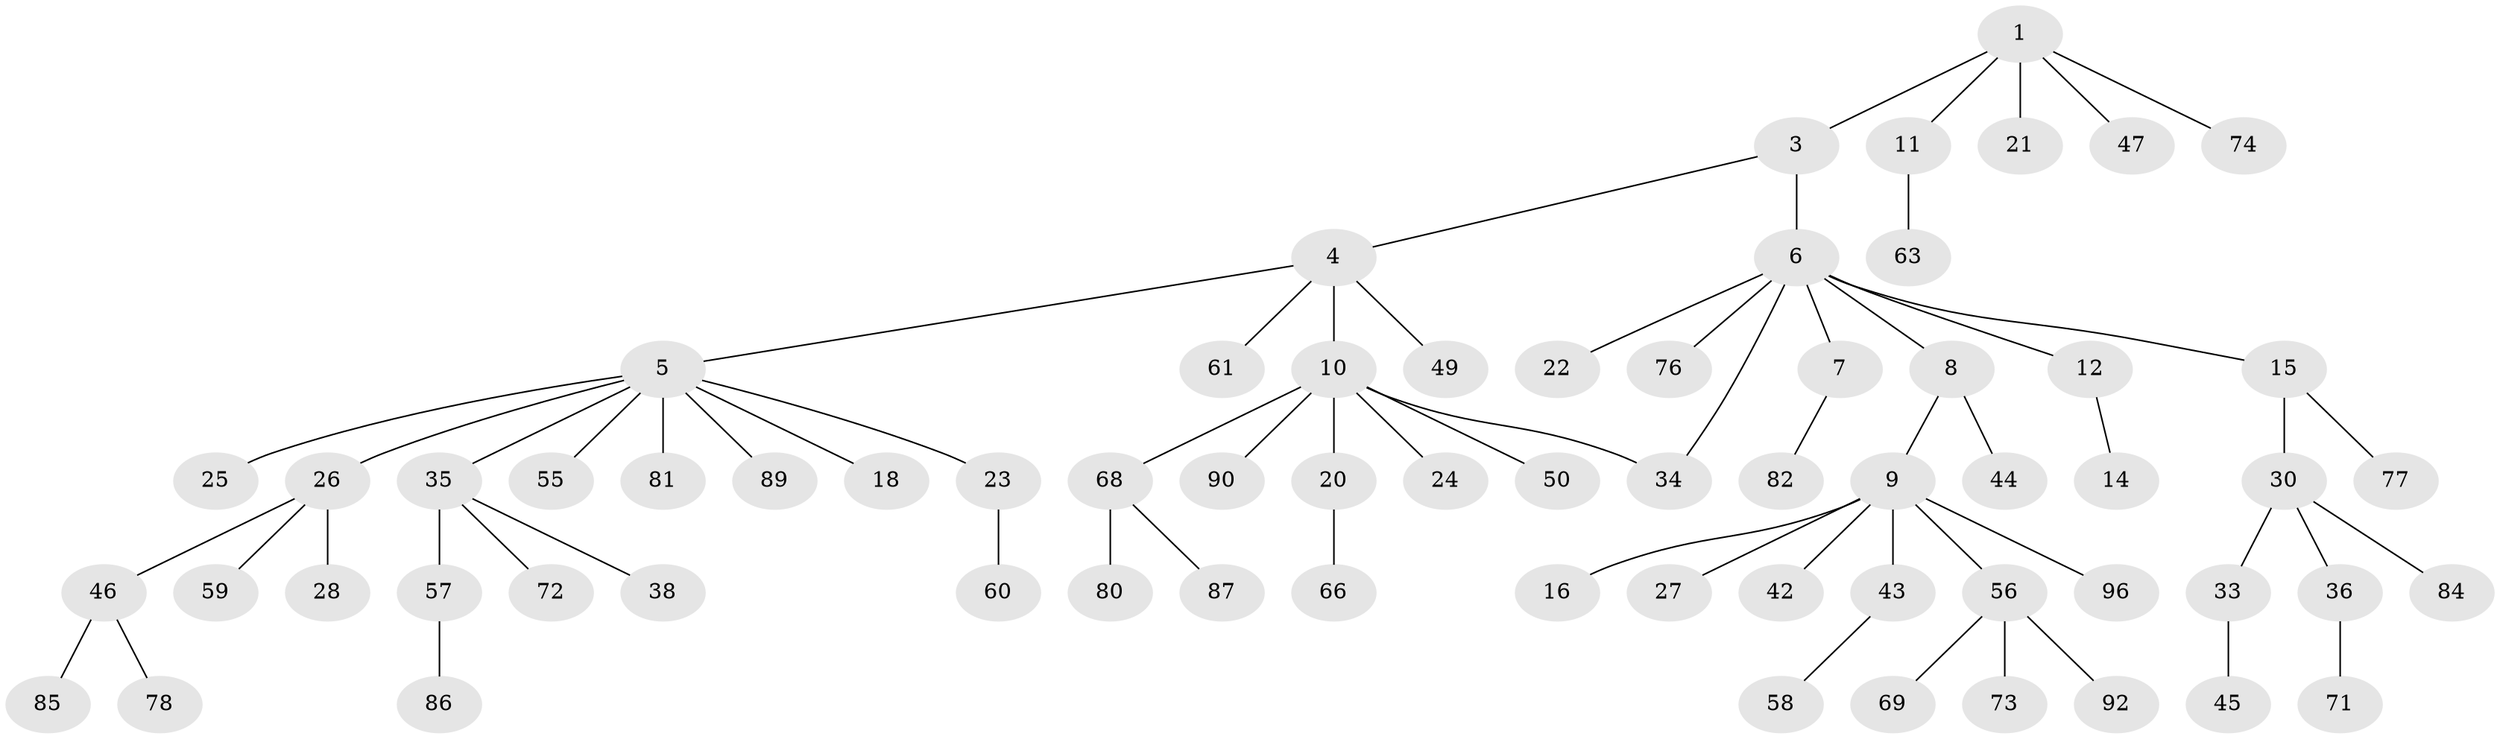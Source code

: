 // Generated by graph-tools (version 1.1) at 2025/51/02/27/25 19:51:36]
// undirected, 67 vertices, 67 edges
graph export_dot {
graph [start="1"]
  node [color=gray90,style=filled];
  1 [super="+2"];
  3;
  4 [super="+37"];
  5 [super="+13"];
  6 [super="+32"];
  7 [super="+64"];
  8 [super="+31"];
  9 [super="+29"];
  10 [super="+17"];
  11 [super="+19"];
  12;
  14 [super="+95"];
  15 [super="+79"];
  16;
  18;
  20 [super="+51"];
  21;
  22 [super="+94"];
  23 [super="+52"];
  24;
  25 [super="+39"];
  26 [super="+40"];
  27;
  28;
  30 [super="+67"];
  33;
  34 [super="+41"];
  35 [super="+48"];
  36 [super="+62"];
  38;
  42;
  43 [super="+83"];
  44;
  45;
  46 [super="+54"];
  47;
  49 [super="+53"];
  50;
  55;
  56 [super="+65"];
  57;
  58 [super="+70"];
  59;
  60 [super="+88"];
  61;
  63;
  66;
  68 [super="+75"];
  69;
  71;
  72;
  73;
  74;
  76;
  77;
  78;
  80;
  81;
  82 [super="+91"];
  84;
  85;
  86;
  87;
  89 [super="+93"];
  90;
  92;
  96;
  1 -- 3;
  1 -- 21;
  1 -- 74;
  1 -- 11;
  1 -- 47;
  3 -- 4;
  3 -- 6;
  4 -- 5;
  4 -- 10;
  4 -- 61;
  4 -- 49;
  5 -- 18;
  5 -- 23;
  5 -- 25;
  5 -- 35;
  5 -- 89;
  5 -- 81;
  5 -- 26;
  5 -- 55;
  6 -- 7;
  6 -- 8;
  6 -- 12;
  6 -- 15;
  6 -- 22;
  6 -- 34;
  6 -- 76;
  7 -- 82;
  8 -- 9;
  8 -- 44;
  9 -- 16;
  9 -- 27;
  9 -- 42;
  9 -- 43;
  9 -- 56;
  9 -- 96;
  10 -- 20;
  10 -- 34;
  10 -- 68;
  10 -- 90;
  10 -- 24;
  10 -- 50;
  11 -- 63;
  12 -- 14;
  15 -- 30;
  15 -- 77;
  20 -- 66;
  23 -- 60;
  26 -- 28;
  26 -- 46;
  26 -- 59;
  30 -- 33;
  30 -- 36;
  30 -- 84;
  33 -- 45;
  35 -- 38;
  35 -- 72;
  35 -- 57;
  36 -- 71;
  43 -- 58;
  46 -- 78;
  46 -- 85;
  56 -- 69;
  56 -- 73;
  56 -- 92;
  57 -- 86;
  68 -- 80;
  68 -- 87;
}

